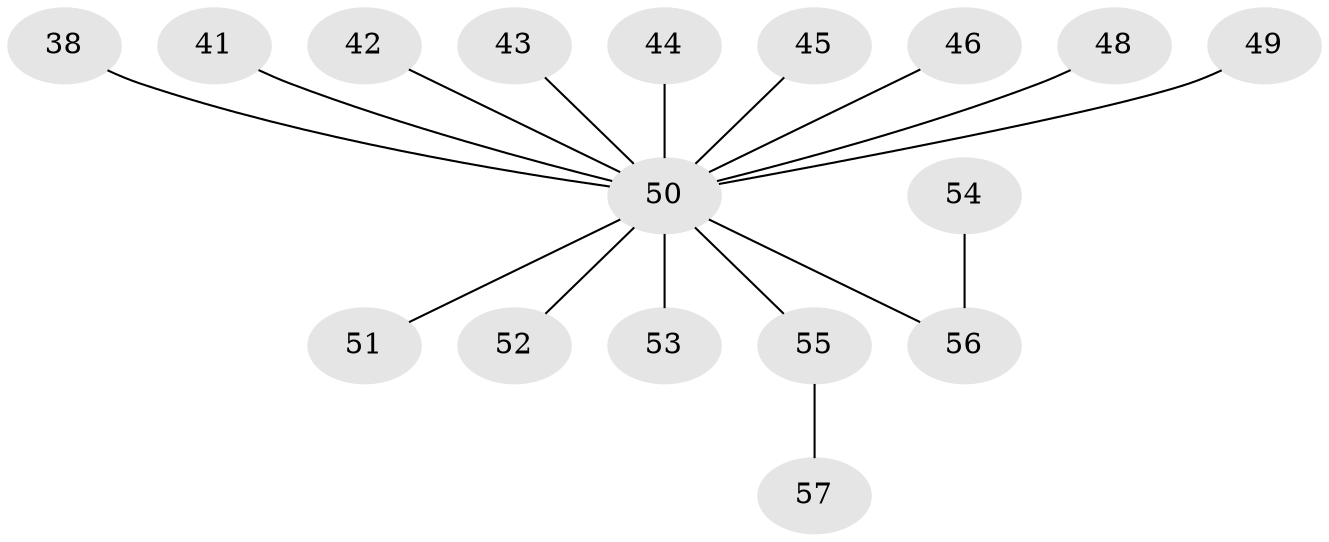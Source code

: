 // original degree distribution, {7: 0.017543859649122806, 5: 0.017543859649122806, 6: 0.017543859649122806, 4: 0.03508771929824561, 3: 0.17543859649122806, 1: 0.49122807017543857, 2: 0.24561403508771928}
// Generated by graph-tools (version 1.1) at 2025/56/03/04/25 21:56:16]
// undirected, 17 vertices, 16 edges
graph export_dot {
graph [start="1"]
  node [color=gray90,style=filled];
  38;
  41;
  42;
  43;
  44;
  45;
  46;
  48;
  49 [super="+25+30"];
  50 [super="+31+40+37"];
  51;
  52 [super="+28+33"];
  53;
  54;
  55;
  56 [super="+47"];
  57;
  38 -- 50;
  41 -- 50;
  42 -- 50;
  43 -- 50;
  44 -- 50;
  45 -- 50;
  46 -- 50;
  48 -- 50;
  49 -- 50;
  50 -- 51;
  50 -- 52;
  50 -- 53;
  50 -- 55;
  50 -- 56;
  54 -- 56;
  55 -- 57;
}

